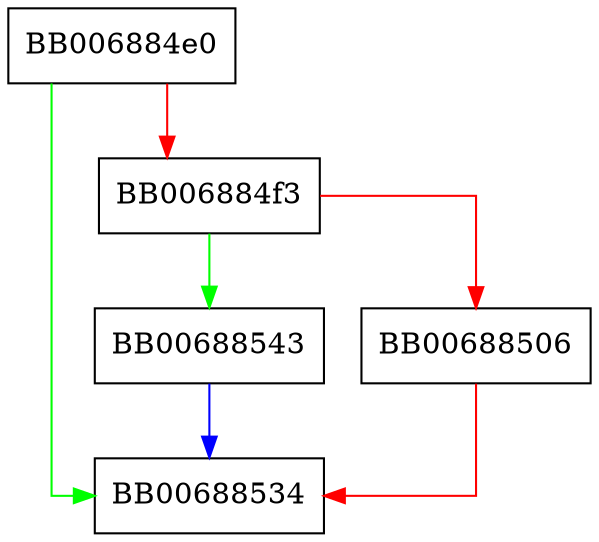 digraph ossl_i2d_DH_PUBKEY {
  node [shape="box"];
  graph [splines=ortho];
  BB006884e0 -> BB00688534 [color="green"];
  BB006884e0 -> BB006884f3 [color="red"];
  BB006884f3 -> BB00688543 [color="green"];
  BB006884f3 -> BB00688506 [color="red"];
  BB00688506 -> BB00688534 [color="red"];
  BB00688543 -> BB00688534 [color="blue"];
}